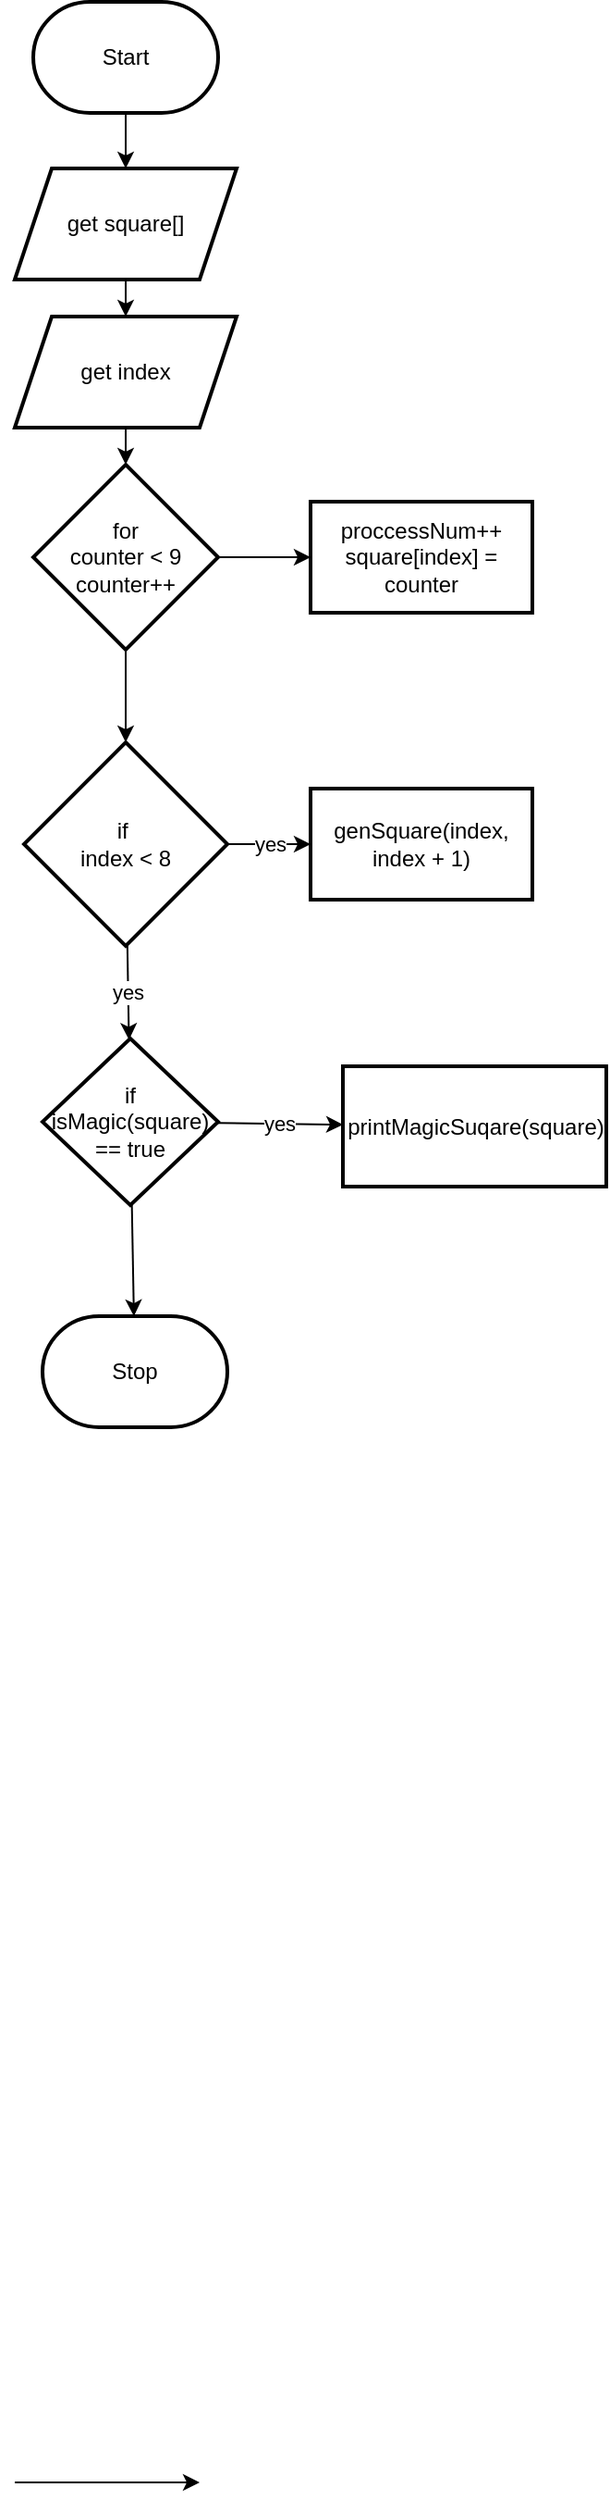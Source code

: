 <mxfile>
    <diagram id="VaH0Ps5cowdmo-8TCFFI" name="Page-1">
        <mxGraphModel dx="961" dy="141" grid="1" gridSize="10" guides="1" tooltips="1" connect="1" arrows="1" fold="1" page="1" pageScale="1" pageWidth="850" pageHeight="1100" math="0" shadow="0">
            <root>
                <mxCell id="0"/>
                <mxCell id="1" parent="0"/>
                <mxCell id="20" value="" style="edgeStyle=none;html=1;" edge="1" parent="1" source="16" target="19">
                    <mxGeometry relative="1" as="geometry"/>
                </mxCell>
                <mxCell id="16" value="Start" style="strokeWidth=2;html=1;shape=mxgraph.flowchart.terminator;whiteSpace=wrap;" vertex="1" parent="1">
                    <mxGeometry x="170" y="20" width="100" height="60" as="geometry"/>
                </mxCell>
                <mxCell id="22" value="" style="edgeStyle=none;html=1;" edge="1" parent="1" source="19" target="21">
                    <mxGeometry relative="1" as="geometry"/>
                </mxCell>
                <mxCell id="19" value="get square[]" style="shape=parallelogram;perimeter=parallelogramPerimeter;whiteSpace=wrap;html=1;fixedSize=1;strokeWidth=2;" vertex="1" parent="1">
                    <mxGeometry x="160" y="110" width="120" height="60" as="geometry"/>
                </mxCell>
                <mxCell id="25" value="" style="edgeStyle=none;html=1;" edge="1" parent="1" source="21" target="23">
                    <mxGeometry relative="1" as="geometry"/>
                </mxCell>
                <mxCell id="21" value="get index" style="shape=parallelogram;perimeter=parallelogramPerimeter;whiteSpace=wrap;html=1;fixedSize=1;strokeWidth=2;" vertex="1" parent="1">
                    <mxGeometry x="160" y="190" width="120" height="60" as="geometry"/>
                </mxCell>
                <mxCell id="27" value="" style="edgeStyle=none;html=1;" edge="1" parent="1" source="23" target="26">
                    <mxGeometry relative="1" as="geometry"/>
                </mxCell>
                <mxCell id="29" value="" style="edgeStyle=none;html=1;" edge="1" parent="1" source="23" target="28">
                    <mxGeometry relative="1" as="geometry"/>
                </mxCell>
                <mxCell id="23" value="for&lt;br&gt;counter &amp;lt; 9&lt;br&gt;counter++" style="rhombus;whiteSpace=wrap;html=1;strokeWidth=2;" vertex="1" parent="1">
                    <mxGeometry x="170" y="270" width="100" height="100" as="geometry"/>
                </mxCell>
                <mxCell id="26" value="proccessNum++&lt;br&gt;square[index] = counter" style="whiteSpace=wrap;html=1;strokeWidth=2;" vertex="1" parent="1">
                    <mxGeometry x="320" y="290" width="120" height="60" as="geometry"/>
                </mxCell>
                <mxCell id="31" value="yes" style="edgeStyle=none;html=1;" edge="1" parent="1" source="28" target="30">
                    <mxGeometry relative="1" as="geometry"/>
                </mxCell>
                <mxCell id="33" value="yes" style="edgeStyle=none;html=1;" edge="1" parent="1" source="28" target="32">
                    <mxGeometry relative="1" as="geometry"/>
                </mxCell>
                <mxCell id="28" value="if&amp;nbsp;&lt;br&gt;index &amp;lt; 8" style="rhombus;whiteSpace=wrap;html=1;strokeWidth=2;" vertex="1" parent="1">
                    <mxGeometry x="165" y="420" width="110" height="110" as="geometry"/>
                </mxCell>
                <mxCell id="30" value="genSquare(index, index + 1)" style="whiteSpace=wrap;html=1;strokeWidth=2;" vertex="1" parent="1">
                    <mxGeometry x="320" y="445" width="120" height="60" as="geometry"/>
                </mxCell>
                <mxCell id="36" value="yes" style="edgeStyle=none;html=1;" edge="1" parent="1" source="32" target="35">
                    <mxGeometry relative="1" as="geometry"/>
                </mxCell>
                <mxCell id="43" value="" style="edgeStyle=none;html=1;" edge="1" parent="1" source="32" target="42">
                    <mxGeometry relative="1" as="geometry"/>
                </mxCell>
                <mxCell id="32" value="if&lt;br&gt;isMagic(square) == true" style="rhombus;whiteSpace=wrap;html=1;strokeWidth=2;" vertex="1" parent="1">
                    <mxGeometry x="175" y="580" width="95" height="90" as="geometry"/>
                </mxCell>
                <mxCell id="35" value="printMagicSuqare(square)" style="whiteSpace=wrap;html=1;strokeWidth=2;" vertex="1" parent="1">
                    <mxGeometry x="337.5" y="595" width="142.5" height="65" as="geometry"/>
                </mxCell>
                <mxCell id="38" value="" style="edgeStyle=none;orthogonalLoop=1;jettySize=auto;html=1;" edge="1" parent="1">
                    <mxGeometry width="100" relative="1" as="geometry">
                        <mxPoint x="160" y="1360" as="sourcePoint"/>
                        <mxPoint x="260" y="1360" as="targetPoint"/>
                        <Array as="points">
                            <mxPoint x="210" y="1360"/>
                        </Array>
                    </mxGeometry>
                </mxCell>
                <mxCell id="42" value="Stop" style="strokeWidth=2;html=1;shape=mxgraph.flowchart.terminator;whiteSpace=wrap;" vertex="1" parent="1">
                    <mxGeometry x="175" y="730" width="100" height="60" as="geometry"/>
                </mxCell>
            </root>
        </mxGraphModel>
    </diagram>
</mxfile>